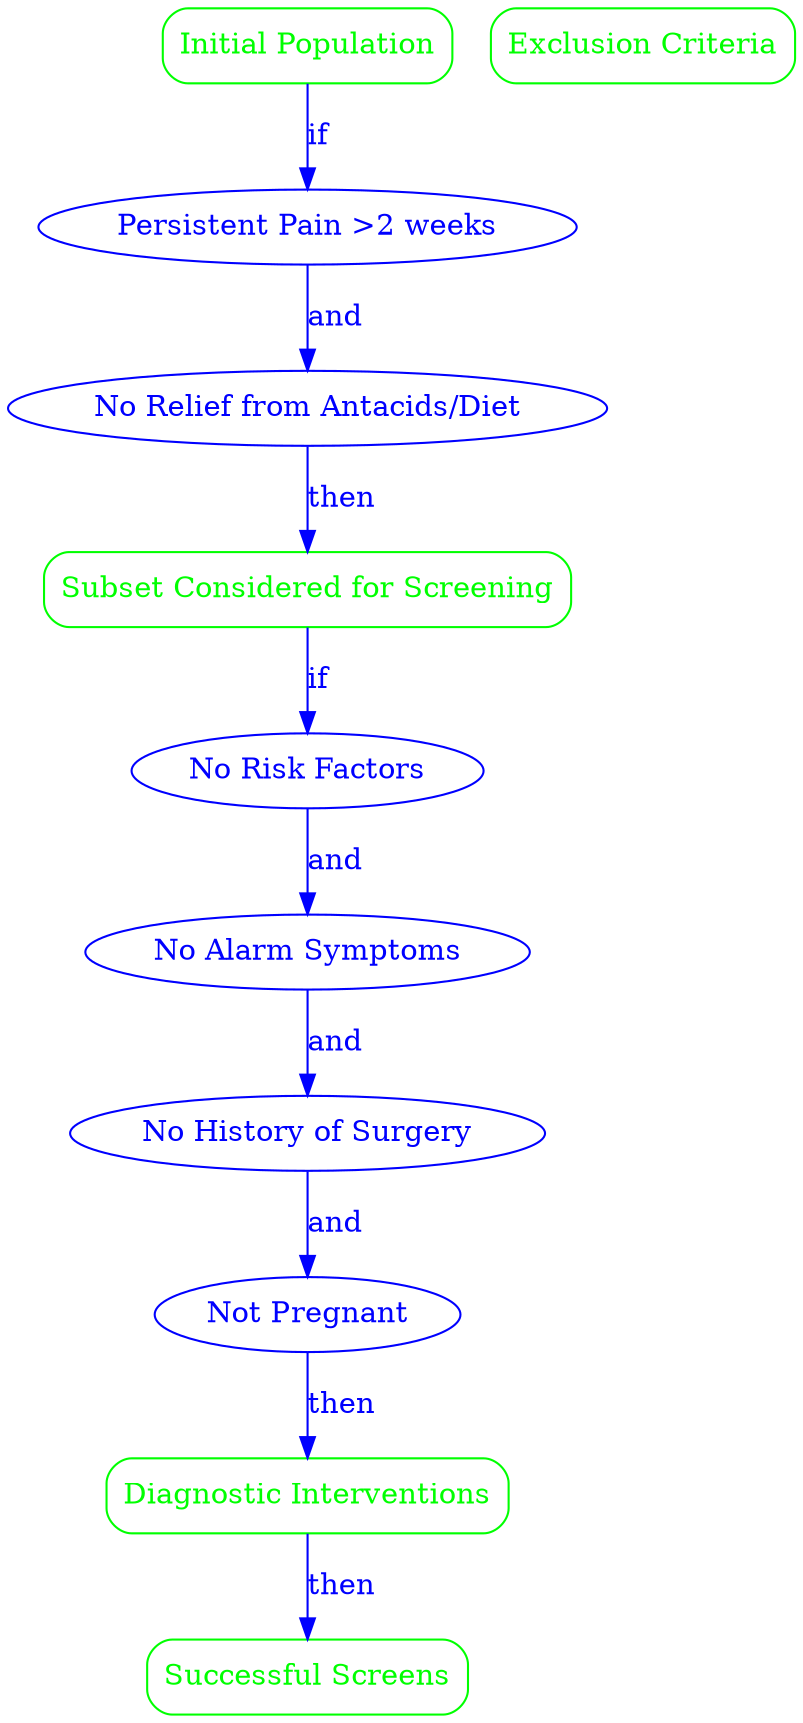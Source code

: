 digraph ClinicalProtocol {
    rankdir=TB;

    // Population nodes
    InitialPopulation [label="Initial Population", shape=box, style=rounded, color=green, fontcolor=green, comment="Adults aged 18 years and older with gastric pain and no known risk factors for gastric conditions"];
    ScreeningSubset [label="Subset Considered for Screening", shape=box, style=rounded, color=green, fontcolor=green, comment="Patients with persistent gastric pain >2 weeks and no relief from antacids or dietary changes"];
    ExclusionCriteria [label="Exclusion Criteria", shape=box, style=rounded, color=green, fontcolor=green, comment="Patients with risk factors, alarm symptoms, history of gastric surgery, or pregnant"];
    DiagnosticInterventions [label="Diagnostic Interventions", shape=box, style=rounded, color=green, fontcolor=green, comment="Initial assessment, non-invasive testing, and further evaluation if needed"];
    SuccessfulScreens [label="Successful Screens", shape=box, style=rounded, color=green, fontcolor=green, comment="Identification of cause, symptom resolution, documentation, and follow-up plan"];

    // Criterion nodes
    PersistentPain [label="Persistent Pain >2 weeks", shape=ellipse, color=blue, fontcolor=blue, comment="Persistent gastric pain lasting more than two weeks"];
    NoRelief [label="No Relief from Antacids/Diet", shape=ellipse, color=blue, fontcolor=blue, comment="No relief from over-the-counter antacids or dietary modifications"];
    NoRiskFactors [label="No Risk Factors", shape=ellipse, color=blue, fontcolor=blue, comment="No known risk factors for gastric conditions"];
    NoAlarmSymptoms [label="No Alarm Symptoms", shape=ellipse, color=blue, fontcolor=blue, comment="No alarm symptoms such as unexplained weight loss, persistent vomiting, gastrointestinal bleeding, or anemia"];
    NoHistorySurgery [label="No History of Surgery", shape=ellipse, color=blue, fontcolor=blue, comment="No history of gastric surgery or known gastrointestinal disorders"];
    NotPregnant [label="Not Pregnant", shape=ellipse, color=blue, fontcolor=blue, comment="Not pregnant"];

    // Edges
    InitialPopulation -> PersistentPain [label="if", color=blue, fontcolor=blue];
    PersistentPain -> NoRelief [label="and", color=blue, fontcolor=blue];
    NoRelief -> ScreeningSubset [label="then", color=blue, fontcolor=blue];

    ScreeningSubset -> NoRiskFactors [label="if", color=blue, fontcolor=blue];
    NoRiskFactors -> NoAlarmSymptoms [label="and", color=blue, fontcolor=blue];
    NoAlarmSymptoms -> NoHistorySurgery [label="and", color=blue, fontcolor=blue];
    NoHistorySurgery -> NotPregnant [label="and", color=blue, fontcolor=blue];
    NotPregnant -> DiagnosticInterventions [label="then", color=blue, fontcolor=blue];

    DiagnosticInterventions -> SuccessfulScreens [label="then", color=blue, fontcolor=blue];
}
